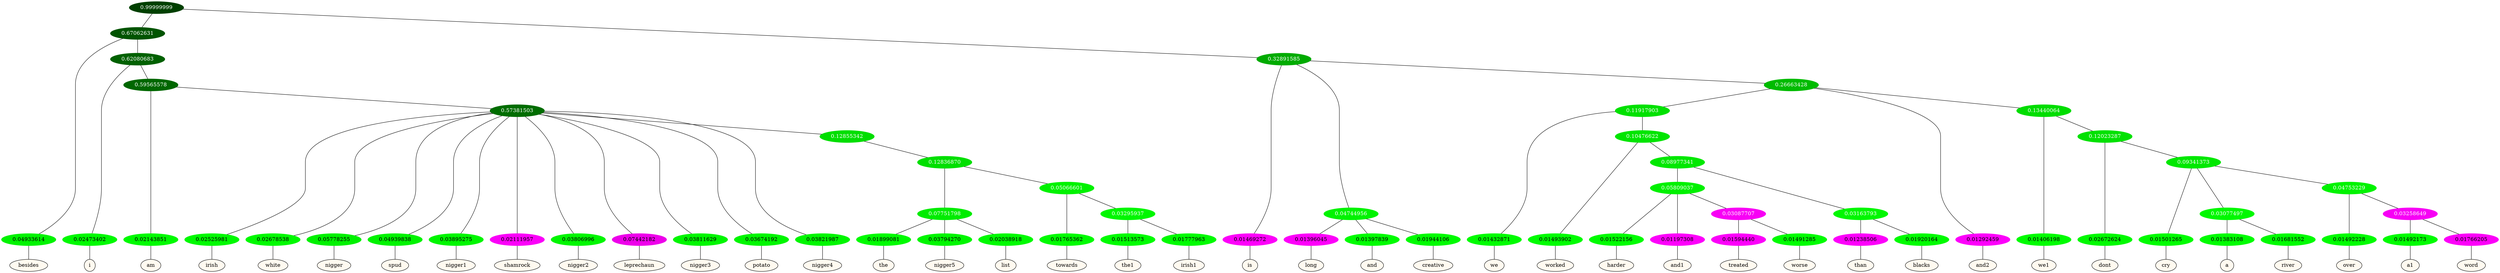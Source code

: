 graph {
	node [format=png height=0.15 nodesep=0.001 ordering=out overlap=prism overlap_scaling=0.01 ranksep=0.001 ratio=0.2 style=filled width=0.15]
	{
		rank=same
		a_w_3 [label=besides color=black fillcolor=floralwhite style="filled,solid"]
		a_w_8 [label=i color=black fillcolor=floralwhite style="filled,solid"]
		a_w_16 [label=am color=black fillcolor=floralwhite style="filled,solid"]
		a_w_22 [label=irish color=black fillcolor=floralwhite style="filled,solid"]
		a_w_23 [label=white color=black fillcolor=floralwhite style="filled,solid"]
		a_w_24 [label=nigger color=black fillcolor=floralwhite style="filled,solid"]
		a_w_25 [label=spud color=black fillcolor=floralwhite style="filled,solid"]
		a_w_26 [label=nigger1 color=black fillcolor=floralwhite style="filled,solid"]
		a_w_27 [label=shamrock color=black fillcolor=floralwhite style="filled,solid"]
		a_w_28 [label=nigger2 color=black fillcolor=floralwhite style="filled,solid"]
		a_w_29 [label=leprechaun color=black fillcolor=floralwhite style="filled,solid"]
		a_w_30 [label=nigger3 color=black fillcolor=floralwhite style="filled,solid"]
		a_w_31 [label=potato color=black fillcolor=floralwhite style="filled,solid"]
		a_w_32 [label=nigger4 color=black fillcolor=floralwhite style="filled,solid"]
		a_w_55 [label=the color=black fillcolor=floralwhite style="filled,solid"]
		a_w_56 [label=nigger5 color=black fillcolor=floralwhite style="filled,solid"]
		a_w_57 [label=list color=black fillcolor=floralwhite style="filled,solid"]
		a_w_58 [label=towards color=black fillcolor=floralwhite style="filled,solid"]
		a_w_64 [label=the1 color=black fillcolor=floralwhite style="filled,solid"]
		a_w_65 [label=irish1 color=black fillcolor=floralwhite style="filled,solid"]
		a_w_5 [label=is color=black fillcolor=floralwhite style="filled,solid"]
		a_w_10 [label=long color=black fillcolor=floralwhite style="filled,solid"]
		a_w_11 [label=and color=black fillcolor=floralwhite style="filled,solid"]
		a_w_12 [label=creative color=black fillcolor=floralwhite style="filled,solid"]
		a_w_18 [label=we color=black fillcolor=floralwhite style="filled,solid"]
		a_w_34 [label=worked color=black fillcolor=floralwhite style="filled,solid"]
		a_w_46 [label=harder color=black fillcolor=floralwhite style="filled,solid"]
		a_w_47 [label=and1 color=black fillcolor=floralwhite style="filled,solid"]
		a_w_60 [label=treated color=black fillcolor=floralwhite style="filled,solid"]
		a_w_61 [label=worse color=black fillcolor=floralwhite style="filled,solid"]
		a_w_49 [label=than color=black fillcolor=floralwhite style="filled,solid"]
		a_w_50 [label=blacks color=black fillcolor=floralwhite style="filled,solid"]
		a_w_14 [label=and2 color=black fillcolor=floralwhite style="filled,solid"]
		a_w_20 [label=we1 color=black fillcolor=floralwhite style="filled,solid"]
		a_w_36 [label=dont color=black fillcolor=floralwhite style="filled,solid"]
		a_w_41 [label=cry color=black fillcolor=floralwhite style="filled,solid"]
		a_w_51 [label=a color=black fillcolor=floralwhite style="filled,solid"]
		a_w_52 [label=river color=black fillcolor=floralwhite style="filled,solid"]
		a_w_53 [label=over color=black fillcolor=floralwhite style="filled,solid"]
		a_w_62 [label=a1 color=black fillcolor=floralwhite style="filled,solid"]
		a_w_63 [label=word color=black fillcolor=floralwhite style="filled,solid"]
	}
	a_n_3 -- a_w_3
	a_n_8 -- a_w_8
	a_n_16 -- a_w_16
	a_n_22 -- a_w_22
	a_n_23 -- a_w_23
	a_n_24 -- a_w_24
	a_n_25 -- a_w_25
	a_n_26 -- a_w_26
	a_n_27 -- a_w_27
	a_n_28 -- a_w_28
	a_n_29 -- a_w_29
	a_n_30 -- a_w_30
	a_n_31 -- a_w_31
	a_n_32 -- a_w_32
	a_n_55 -- a_w_55
	a_n_56 -- a_w_56
	a_n_57 -- a_w_57
	a_n_58 -- a_w_58
	a_n_64 -- a_w_64
	a_n_65 -- a_w_65
	a_n_5 -- a_w_5
	a_n_10 -- a_w_10
	a_n_11 -- a_w_11
	a_n_12 -- a_w_12
	a_n_18 -- a_w_18
	a_n_34 -- a_w_34
	a_n_46 -- a_w_46
	a_n_47 -- a_w_47
	a_n_60 -- a_w_60
	a_n_61 -- a_w_61
	a_n_49 -- a_w_49
	a_n_50 -- a_w_50
	a_n_14 -- a_w_14
	a_n_20 -- a_w_20
	a_n_36 -- a_w_36
	a_n_41 -- a_w_41
	a_n_51 -- a_w_51
	a_n_52 -- a_w_52
	a_n_53 -- a_w_53
	a_n_62 -- a_w_62
	a_n_63 -- a_w_63
	{
		rank=same
		a_n_3 [label=0.04933614 color="0.334 1.000 0.951" fontcolor=black]
		a_n_8 [label=0.02473402 color="0.334 1.000 0.975" fontcolor=black]
		a_n_16 [label=0.02143851 color="0.334 1.000 0.979" fontcolor=black]
		a_n_22 [label=0.02525981 color="0.334 1.000 0.975" fontcolor=black]
		a_n_23 [label=0.02678538 color="0.334 1.000 0.973" fontcolor=black]
		a_n_24 [label=0.05778255 color="0.334 1.000 0.942" fontcolor=black]
		a_n_25 [label=0.04939838 color="0.334 1.000 0.951" fontcolor=black]
		a_n_26 [label=0.03895275 color="0.334 1.000 0.961" fontcolor=black]
		a_n_27 [label=0.02111957 color="0.835 1.000 0.979" fontcolor=black]
		a_n_28 [label=0.03806996 color="0.334 1.000 0.962" fontcolor=black]
		a_n_29 [label=0.07442182 color="0.835 1.000 0.926" fontcolor=black]
		a_n_30 [label=0.03811629 color="0.334 1.000 0.962" fontcolor=black]
		a_n_31 [label=0.03674192 color="0.334 1.000 0.963" fontcolor=black]
		a_n_32 [label=0.03821987 color="0.334 1.000 0.962" fontcolor=black]
		a_n_55 [label=0.01899081 color="0.334 1.000 0.981" fontcolor=black]
		a_n_56 [label=0.03794270 color="0.334 1.000 0.962" fontcolor=black]
		a_n_57 [label=0.02038918 color="0.334 1.000 0.980" fontcolor=black]
		a_n_58 [label=0.01765362 color="0.334 1.000 0.982" fontcolor=black]
		a_n_64 [label=0.01513573 color="0.334 1.000 0.985" fontcolor=black]
		a_n_65 [label=0.01777963 color="0.334 1.000 0.982" fontcolor=black]
		a_n_5 [label=0.01469272 color="0.835 1.000 0.985" fontcolor=black]
		a_n_10 [label=0.01396045 color="0.835 1.000 0.986" fontcolor=black]
		a_n_11 [label=0.01397839 color="0.334 1.000 0.986" fontcolor=black]
		a_n_12 [label=0.01944106 color="0.334 1.000 0.981" fontcolor=black]
		a_n_18 [label=0.01432871 color="0.334 1.000 0.986" fontcolor=black]
		a_n_34 [label=0.01493902 color="0.334 1.000 0.985" fontcolor=black]
		a_n_46 [label=0.01522156 color="0.334 1.000 0.985" fontcolor=black]
		a_n_47 [label=0.01197308 color="0.835 1.000 0.988" fontcolor=black]
		a_n_60 [label=0.01594440 color="0.835 1.000 0.984" fontcolor=black]
		a_n_61 [label=0.01491285 color="0.334 1.000 0.985" fontcolor=black]
		a_n_49 [label=0.01238506 color="0.835 1.000 0.988" fontcolor=black]
		a_n_50 [label=0.01920164 color="0.334 1.000 0.981" fontcolor=black]
		a_n_14 [label=0.01292459 color="0.835 1.000 0.987" fontcolor=black]
		a_n_20 [label=0.01406198 color="0.334 1.000 0.986" fontcolor=black]
		a_n_36 [label=0.02672624 color="0.334 1.000 0.973" fontcolor=black]
		a_n_41 [label=0.01501265 color="0.334 1.000 0.985" fontcolor=black]
		a_n_51 [label=0.01383108 color="0.334 1.000 0.986" fontcolor=black]
		a_n_52 [label=0.01681552 color="0.334 1.000 0.983" fontcolor=black]
		a_n_53 [label=0.01492228 color="0.334 1.000 0.985" fontcolor=black]
		a_n_62 [label=0.01492173 color="0.334 1.000 0.985" fontcolor=black]
		a_n_63 [label=0.01766205 color="0.835 1.000 0.982" fontcolor=black]
	}
	a_n_0 [label=0.99999999 color="0.334 1.000 0.250" fontcolor=grey99]
	a_n_1 [label=0.67062631 color="0.334 1.000 0.329" fontcolor=grey99]
	a_n_0 -- a_n_1
	a_n_2 [label=0.32891585 color="0.334 1.000 0.671" fontcolor=grey99]
	a_n_0 -- a_n_2
	a_n_1 -- a_n_3
	a_n_4 [label=0.62080683 color="0.334 1.000 0.379" fontcolor=grey99]
	a_n_1 -- a_n_4
	a_n_2 -- a_n_5
	a_n_6 [label=0.04744956 color="0.334 1.000 0.953" fontcolor=grey99]
	a_n_2 -- a_n_6
	a_n_7 [label=0.26663428 color="0.334 1.000 0.733" fontcolor=grey99]
	a_n_2 -- a_n_7
	a_n_4 -- a_n_8
	a_n_9 [label=0.59565578 color="0.334 1.000 0.404" fontcolor=grey99]
	a_n_4 -- a_n_9
	a_n_6 -- a_n_10
	a_n_6 -- a_n_11
	a_n_6 -- a_n_12
	a_n_13 [label=0.11917903 color="0.334 1.000 0.881" fontcolor=grey99]
	a_n_7 -- a_n_13
	a_n_7 -- a_n_14
	a_n_15 [label=0.13440064 color="0.334 1.000 0.866" fontcolor=grey99]
	a_n_7 -- a_n_15
	a_n_9 -- a_n_16
	a_n_17 [label=0.57381503 color="0.334 1.000 0.426" fontcolor=grey99]
	a_n_9 -- a_n_17
	a_n_13 -- a_n_18
	a_n_19 [label=0.10476622 color="0.334 1.000 0.895" fontcolor=grey99]
	a_n_13 -- a_n_19
	a_n_15 -- a_n_20
	a_n_21 [label=0.12023287 color="0.334 1.000 0.880" fontcolor=grey99]
	a_n_15 -- a_n_21
	a_n_17 -- a_n_22
	a_n_17 -- a_n_23
	a_n_17 -- a_n_24
	a_n_17 -- a_n_25
	a_n_17 -- a_n_26
	a_n_17 -- a_n_27
	a_n_17 -- a_n_28
	a_n_17 -- a_n_29
	a_n_17 -- a_n_30
	a_n_17 -- a_n_31
	a_n_17 -- a_n_32
	a_n_33 [label=0.12855342 color="0.334 1.000 0.871" fontcolor=grey99]
	a_n_17 -- a_n_33
	a_n_19 -- a_n_34
	a_n_35 [label=0.08977341 color="0.334 1.000 0.910" fontcolor=grey99]
	a_n_19 -- a_n_35
	a_n_21 -- a_n_36
	a_n_37 [label=0.09341373 color="0.334 1.000 0.907" fontcolor=grey99]
	a_n_21 -- a_n_37
	a_n_38 [label=0.12836870 color="0.334 1.000 0.872" fontcolor=grey99]
	a_n_33 -- a_n_38
	a_n_39 [label=0.05809037 color="0.334 1.000 0.942" fontcolor=grey99]
	a_n_35 -- a_n_39
	a_n_40 [label=0.03163793 color="0.334 1.000 0.968" fontcolor=grey99]
	a_n_35 -- a_n_40
	a_n_37 -- a_n_41
	a_n_42 [label=0.03077497 color="0.334 1.000 0.969" fontcolor=grey99]
	a_n_37 -- a_n_42
	a_n_43 [label=0.04753229 color="0.334 1.000 0.952" fontcolor=grey99]
	a_n_37 -- a_n_43
	a_n_44 [label=0.07751798 color="0.334 1.000 0.922" fontcolor=grey99]
	a_n_38 -- a_n_44
	a_n_45 [label=0.05066601 color="0.334 1.000 0.949" fontcolor=grey99]
	a_n_38 -- a_n_45
	a_n_39 -- a_n_46
	a_n_39 -- a_n_47
	a_n_48 [label=0.03087707 color="0.835 1.000 0.969" fontcolor=grey99]
	a_n_39 -- a_n_48
	a_n_40 -- a_n_49
	a_n_40 -- a_n_50
	a_n_42 -- a_n_51
	a_n_42 -- a_n_52
	a_n_43 -- a_n_53
	a_n_54 [label=0.03258649 color="0.835 1.000 0.967" fontcolor=grey99]
	a_n_43 -- a_n_54
	a_n_44 -- a_n_55
	a_n_44 -- a_n_56
	a_n_44 -- a_n_57
	a_n_45 -- a_n_58
	a_n_59 [label=0.03295937 color="0.334 1.000 0.967" fontcolor=grey99]
	a_n_45 -- a_n_59
	a_n_48 -- a_n_60
	a_n_48 -- a_n_61
	a_n_54 -- a_n_62
	a_n_54 -- a_n_63
	a_n_59 -- a_n_64
	a_n_59 -- a_n_65
}
